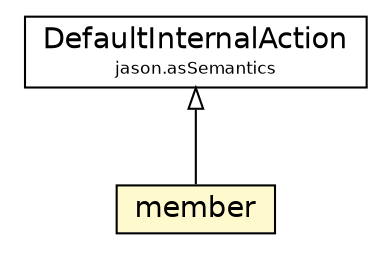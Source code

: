 #!/usr/local/bin/dot
#
# Class diagram 
# Generated by UMLGraph version 5.1 (http://www.umlgraph.org/)
#

digraph G {
	edge [fontname="Helvetica",fontsize=10,labelfontname="Helvetica",labelfontsize=10];
	node [fontname="Helvetica",fontsize=10,shape=plaintext];
	nodesep=0.25;
	ranksep=0.5;
	// jason.asSemantics.DefaultInternalAction
	c56356 [label=<<table title="jason.asSemantics.DefaultInternalAction" border="0" cellborder="1" cellspacing="0" cellpadding="2" port="p" href="../asSemantics/DefaultInternalAction.html">
		<tr><td><table border="0" cellspacing="0" cellpadding="1">
<tr><td align="center" balign="center"> DefaultInternalAction </td></tr>
<tr><td align="center" balign="center"><font point-size="8.0"> jason.asSemantics </font></td></tr>
		</table></td></tr>
		</table>>, fontname="Helvetica", fontcolor="black", fontsize=14.0];
	// jason.stdlib.member
	c56542 [label=<<table title="jason.stdlib.member" border="0" cellborder="1" cellspacing="0" cellpadding="2" port="p" bgcolor="lemonChiffon" href="./member.html">
		<tr><td><table border="0" cellspacing="0" cellpadding="1">
<tr><td align="center" balign="center"> member </td></tr>
		</table></td></tr>
		</table>>, fontname="Helvetica", fontcolor="black", fontsize=14.0];
	//jason.stdlib.member extends jason.asSemantics.DefaultInternalAction
	c56356:p -> c56542:p [dir=back,arrowtail=empty];
}

